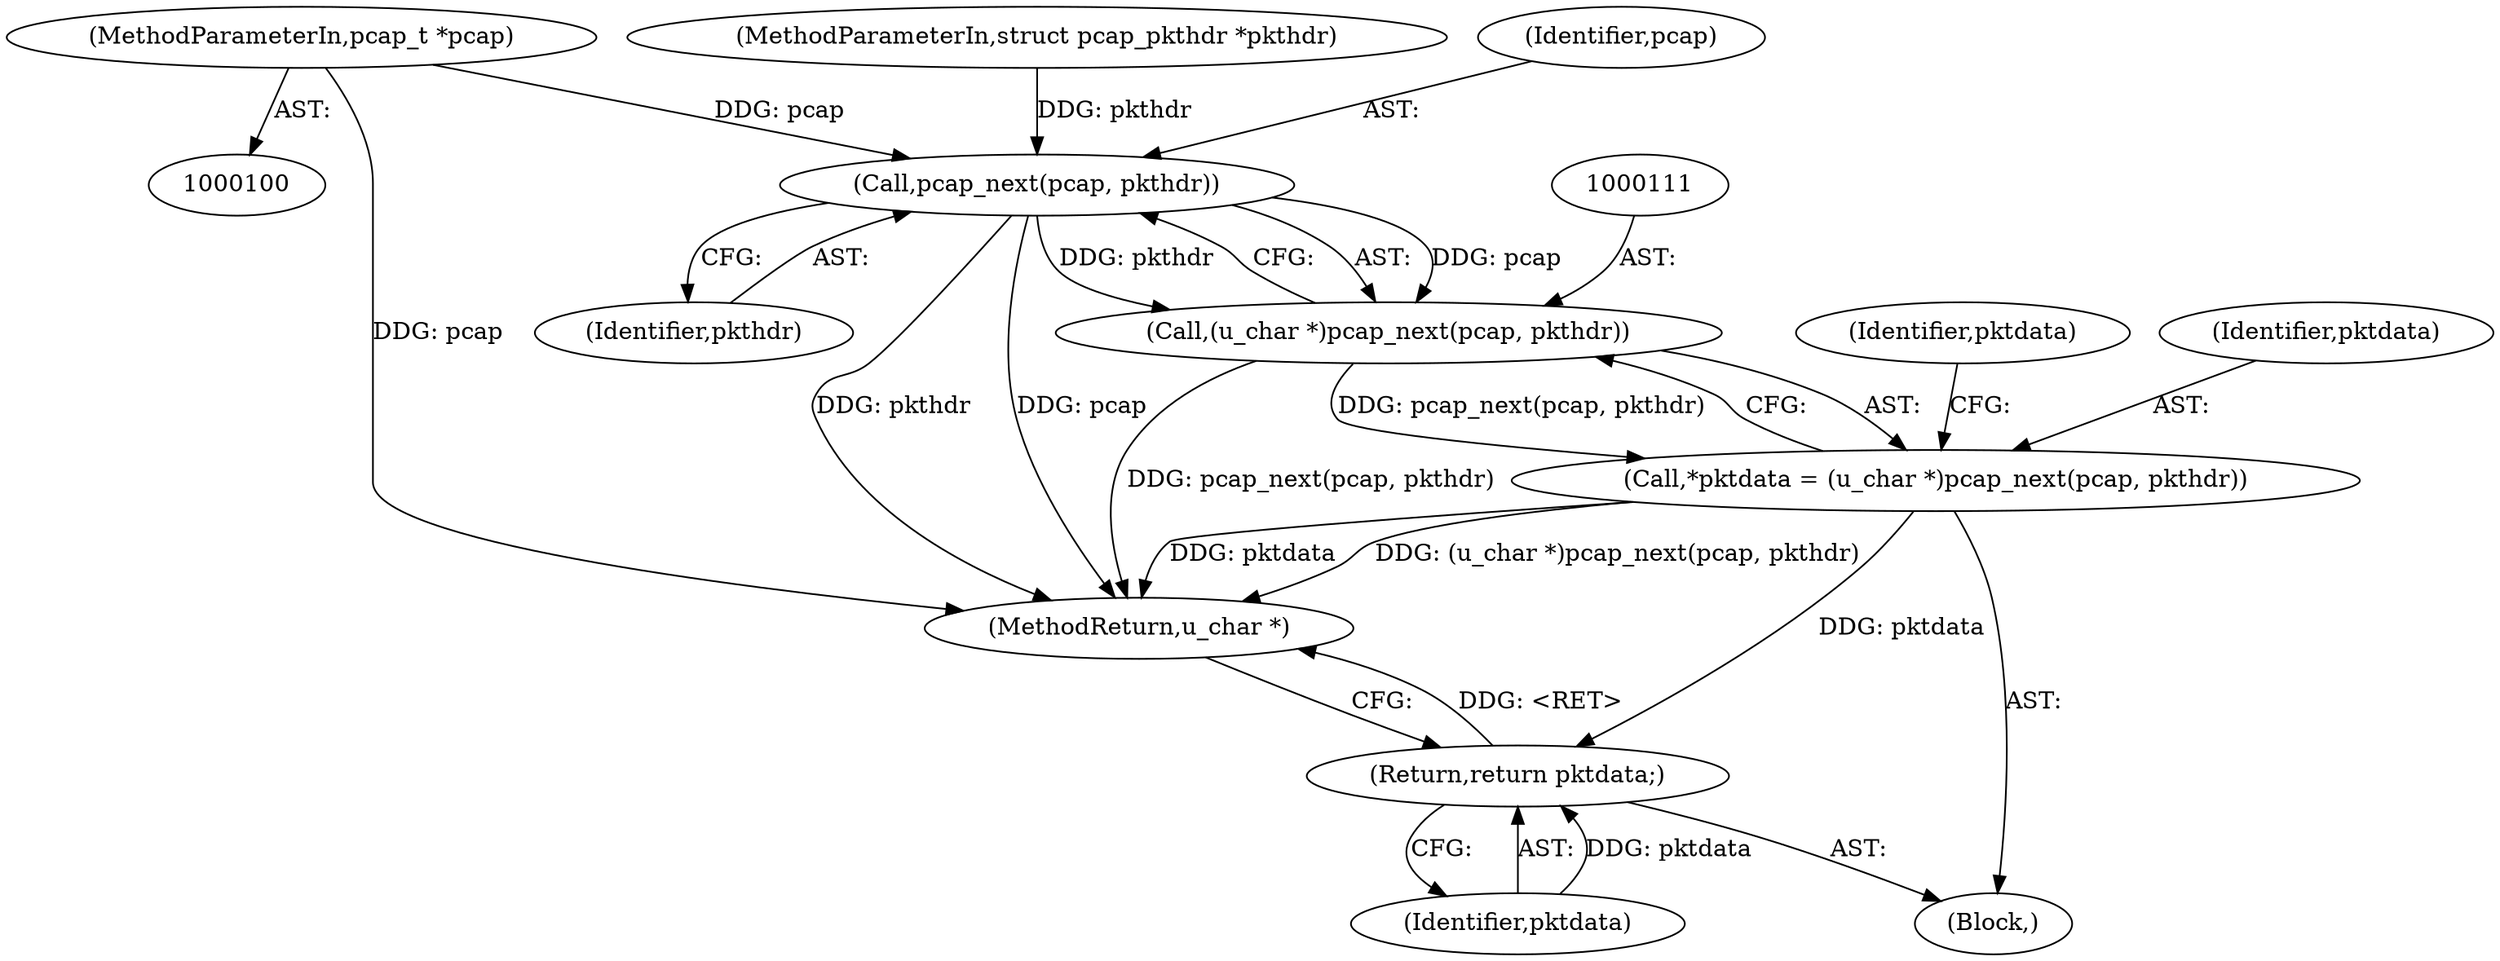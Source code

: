 digraph "0_tcpreplay_6b830a1640ca20528032c89a4fdd8291a4d2d8b2@pointer" {
"1000101" [label="(MethodParameterIn,pcap_t *pcap)"];
"1000112" [label="(Call,pcap_next(pcap, pkthdr))"];
"1000110" [label="(Call,(u_char *)pcap_next(pcap, pkthdr))"];
"1000108" [label="(Call,*pktdata = (u_char *)pcap_next(pcap, pkthdr))"];
"1000167" [label="(Return,return pktdata;)"];
"1000102" [label="(MethodParameterIn,struct pcap_pkthdr *pkthdr)"];
"1000113" [label="(Identifier,pcap)"];
"1000116" [label="(Identifier,pktdata)"];
"1000109" [label="(Identifier,pktdata)"];
"1000114" [label="(Identifier,pkthdr)"];
"1000106" [label="(Block,)"];
"1000112" [label="(Call,pcap_next(pcap, pkthdr))"];
"1000110" [label="(Call,(u_char *)pcap_next(pcap, pkthdr))"];
"1000101" [label="(MethodParameterIn,pcap_t *pcap)"];
"1000167" [label="(Return,return pktdata;)"];
"1000168" [label="(Identifier,pktdata)"];
"1000169" [label="(MethodReturn,u_char *)"];
"1000108" [label="(Call,*pktdata = (u_char *)pcap_next(pcap, pkthdr))"];
"1000101" -> "1000100"  [label="AST: "];
"1000101" -> "1000169"  [label="DDG: pcap"];
"1000101" -> "1000112"  [label="DDG: pcap"];
"1000112" -> "1000110"  [label="AST: "];
"1000112" -> "1000114"  [label="CFG: "];
"1000113" -> "1000112"  [label="AST: "];
"1000114" -> "1000112"  [label="AST: "];
"1000110" -> "1000112"  [label="CFG: "];
"1000112" -> "1000169"  [label="DDG: pkthdr"];
"1000112" -> "1000169"  [label="DDG: pcap"];
"1000112" -> "1000110"  [label="DDG: pcap"];
"1000112" -> "1000110"  [label="DDG: pkthdr"];
"1000102" -> "1000112"  [label="DDG: pkthdr"];
"1000110" -> "1000108"  [label="AST: "];
"1000111" -> "1000110"  [label="AST: "];
"1000108" -> "1000110"  [label="CFG: "];
"1000110" -> "1000169"  [label="DDG: pcap_next(pcap, pkthdr)"];
"1000110" -> "1000108"  [label="DDG: pcap_next(pcap, pkthdr)"];
"1000108" -> "1000106"  [label="AST: "];
"1000109" -> "1000108"  [label="AST: "];
"1000116" -> "1000108"  [label="CFG: "];
"1000108" -> "1000169"  [label="DDG: pktdata"];
"1000108" -> "1000169"  [label="DDG: (u_char *)pcap_next(pcap, pkthdr)"];
"1000108" -> "1000167"  [label="DDG: pktdata"];
"1000167" -> "1000106"  [label="AST: "];
"1000167" -> "1000168"  [label="CFG: "];
"1000168" -> "1000167"  [label="AST: "];
"1000169" -> "1000167"  [label="CFG: "];
"1000167" -> "1000169"  [label="DDG: <RET>"];
"1000168" -> "1000167"  [label="DDG: pktdata"];
}

